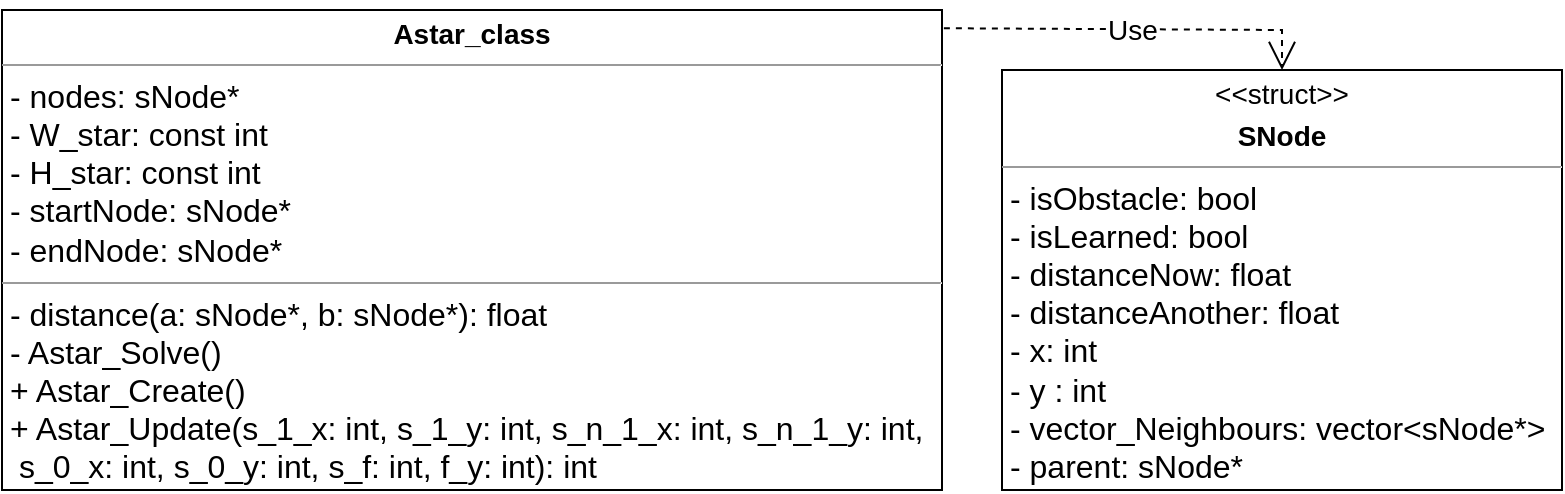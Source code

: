 <mxfile version="20.3.0" type="device" pages="4"><diagram id="C5RBs43oDa-KdzZeNtuy" name="Page-1"><mxGraphModel dx="792" dy="865" grid="1" gridSize="10" guides="1" tooltips="1" connect="1" arrows="1" fold="1" page="1" pageScale="1" pageWidth="827" pageHeight="1169" math="0" shadow="0"><root><mxCell id="WIyWlLk6GJQsqaUBKTNV-0"/><mxCell id="WIyWlLk6GJQsqaUBKTNV-1" parent="WIyWlLk6GJQsqaUBKTNV-0"/><mxCell id="Q3gWIPMdXGpjqRcFxoIJ-8" value="&lt;p style=&quot;margin:0px;margin-top:4px;text-align:center;&quot;&gt;&lt;span style=&quot;font-size: 14px;&quot;&gt;&lt;b&gt;Astar_class&lt;/b&gt;&lt;/span&gt;&lt;/p&gt;&lt;hr size=&quot;1&quot;&gt;&lt;p style=&quot;margin: 0px 0px 0px 4px;&quot;&gt;&lt;font size=&quot;3&quot;&gt;- nodes: sNode*&lt;/font&gt;&lt;/p&gt;&lt;p style=&quot;margin: 0px 0px 0px 4px;&quot;&gt;&lt;font size=&quot;3&quot;&gt;- W_star: const int&lt;/font&gt;&lt;/p&gt;&lt;p style=&quot;margin: 0px 0px 0px 4px;&quot;&gt;&lt;font size=&quot;3&quot;&gt;- H_star: const int&lt;/font&gt;&lt;/p&gt;&lt;p style=&quot;margin: 0px 0px 0px 4px;&quot;&gt;&lt;font size=&quot;3&quot;&gt;- startNode: sNode*&lt;/font&gt;&lt;/p&gt;&lt;p style=&quot;margin: 0px 0px 0px 4px;&quot;&gt;&lt;font size=&quot;3&quot;&gt;- endNode: sNode*&lt;/font&gt;&lt;/p&gt;&lt;hr size=&quot;1&quot;&gt;&lt;p style=&quot;margin: 0px 0px 0px 4px;&quot;&gt;&lt;font size=&quot;3&quot;&gt;- distance(a: sNode*, b: sNode*): float&lt;/font&gt;&lt;/p&gt;&lt;p style=&quot;margin: 0px 0px 0px 4px;&quot;&gt;&lt;font size=&quot;3&quot;&gt;- Astar_Solve()&lt;/font&gt;&lt;/p&gt;&lt;p style=&quot;margin: 0px 0px 0px 4px;&quot;&gt;&lt;font size=&quot;3&quot;&gt;+ Astar_Create()&lt;/font&gt;&lt;/p&gt;&lt;p style=&quot;margin: 0px 0px 0px 4px;&quot;&gt;&lt;font size=&quot;3&quot;&gt;+ Astar_Update(s_1_x: int, s_1_y: int, s_n_1_x: int, s_n_1_y: int,&lt;/font&gt;&lt;/p&gt;&lt;p style=&quot;margin: 0px 0px 0px 4px;&quot;&gt;&lt;font size=&quot;3&quot;&gt;&amp;nbsp;s_0_x: int, s_0_y: int, s_f: int, f_y: int): int&lt;/font&gt;&lt;/p&gt;&lt;div&gt;&lt;font size=&quot;3&quot;&gt;&lt;br&gt;&lt;/font&gt;&lt;/div&gt;" style="verticalAlign=top;align=left;overflow=fill;fontSize=12;fontFamily=Helvetica;html=1;" parent="WIyWlLk6GJQsqaUBKTNV-1" vertex="1"><mxGeometry x="140" y="60" width="470" height="240" as="geometry"/></mxCell><mxCell id="Q3gWIPMdXGpjqRcFxoIJ-13" value="&lt;p style=&quot;margin:0px;margin-top:4px;text-align:center;&quot;&gt;&lt;span style=&quot;font-size: 14px;&quot;&gt;&amp;lt;&amp;lt;struct&amp;gt;&amp;gt;&lt;/span&gt;&lt;/p&gt;&lt;p style=&quot;margin:0px;margin-top:4px;text-align:center;&quot;&gt;&lt;span style=&quot;font-size: 14px;&quot;&gt;&lt;b&gt;SNode&lt;/b&gt;&lt;/span&gt;&lt;/p&gt;&lt;hr size=&quot;1&quot;&gt;&lt;p style=&quot;margin: 0px 0px 0px 4px;&quot;&gt;&lt;span style=&quot;font-size: medium; background-color: initial;&quot;&gt;- isObstacle: bool&lt;/span&gt;&lt;br&gt;&lt;/p&gt;&lt;p style=&quot;margin: 0px 0px 0px 4px;&quot;&gt;&lt;font size=&quot;3&quot;&gt;- isLearned: bool&lt;/font&gt;&lt;/p&gt;&lt;p style=&quot;margin: 0px 0px 0px 4px;&quot;&gt;&lt;font size=&quot;3&quot;&gt;- distanceNow: float&lt;/font&gt;&lt;/p&gt;&lt;p style=&quot;margin: 0px 0px 0px 4px;&quot;&gt;&lt;font size=&quot;3&quot;&gt;- distanceAnother: float&lt;/font&gt;&lt;/p&gt;&lt;p style=&quot;margin: 0px 0px 0px 4px;&quot;&gt;&lt;font size=&quot;3&quot;&gt;- x: int&lt;/font&gt;&lt;/p&gt;&lt;p style=&quot;margin: 0px 0px 0px 4px;&quot;&gt;&lt;font size=&quot;3&quot;&gt;- y : int&lt;/font&gt;&lt;/p&gt;&lt;p style=&quot;margin: 0px 0px 0px 4px;&quot;&gt;&lt;font size=&quot;3&quot;&gt;- vector_Neighbours: vector&amp;lt;sNode*&amp;gt;&lt;/font&gt;&lt;/p&gt;&lt;p style=&quot;margin: 0px 0px 0px 4px;&quot;&gt;&lt;font size=&quot;3&quot;&gt;- parent: sNode*&lt;/font&gt;&lt;/p&gt;&lt;div&gt;&lt;font size=&quot;3&quot;&gt;&lt;br&gt;&lt;/font&gt;&lt;/div&gt;" style="verticalAlign=top;align=left;overflow=fill;fontSize=12;fontFamily=Helvetica;html=1;" parent="WIyWlLk6GJQsqaUBKTNV-1" vertex="1"><mxGeometry x="640" y="90" width="280" height="210" as="geometry"/></mxCell><mxCell id="Q3gWIPMdXGpjqRcFxoIJ-14" value="Use" style="endArrow=open;endSize=12;dashed=1;html=1;rounded=0;fontSize=14;exitX=1.002;exitY=0.038;exitDx=0;exitDy=0;entryX=0.5;entryY=0;entryDx=0;entryDy=0;exitPerimeter=0;" parent="WIyWlLk6GJQsqaUBKTNV-1" source="Q3gWIPMdXGpjqRcFxoIJ-8" target="Q3gWIPMdXGpjqRcFxoIJ-13" edge="1"><mxGeometry width="160" relative="1" as="geometry"><mxPoint x="450" y="420" as="sourcePoint"/><mxPoint x="610" y="420" as="targetPoint"/><Array as="points"><mxPoint x="780" y="70"/></Array></mxGeometry></mxCell></root></mxGraphModel></diagram><diagram id="omVKfBZnig3wtUCNrKWB" name="Сторінка-2"><mxGraphModel dx="660" dy="721" grid="1" gridSize="10" guides="1" tooltips="1" connect="1" arrows="1" fold="1" page="1" pageScale="1" pageWidth="827" pageHeight="1169" math="0" shadow="0"><root><mxCell id="0"/><mxCell id="1" parent="0"/><mxCell id="fMkd-DF40qbc5flojuP3-6" style="edgeStyle=orthogonalEdgeStyle;rounded=0;orthogonalLoop=1;jettySize=auto;html=1;exitX=0.5;exitY=1;exitDx=0;exitDy=0;entryX=0.5;entryY=0;entryDx=0;entryDy=0;fontSize=14;" edge="1" parent="1" source="fMkd-DF40qbc5flojuP3-1" target="fMkd-DF40qbc5flojuP3-4"><mxGeometry relative="1" as="geometry"/></mxCell><mxCell id="fMkd-DF40qbc5flojuP3-1" value="" style="ellipse;whiteSpace=wrap;html=1;fontSize=14;" vertex="1" parent="1"><mxGeometry x="160" y="120" width="160" height="40" as="geometry"/></mxCell><mxCell id="fMkd-DF40qbc5flojuP3-9" style="edgeStyle=orthogonalEdgeStyle;rounded=0;orthogonalLoop=1;jettySize=auto;html=1;exitX=0.5;exitY=1;exitDx=0;exitDy=0;entryX=0.5;entryY=0;entryDx=0;entryDy=0;fontSize=14;" edge="1" parent="1" source="fMkd-DF40qbc5flojuP3-4" target="fMkd-DF40qbc5flojuP3-8"><mxGeometry relative="1" as="geometry"/></mxCell><mxCell id="fMkd-DF40qbc5flojuP3-4" value="запускається метод Astar_Create()" style="rounded=0;whiteSpace=wrap;html=1;fontSize=14;" vertex="1" parent="1"><mxGeometry x="160" y="180" width="160" height="60" as="geometry"/></mxCell><mxCell id="fMkd-DF40qbc5flojuP3-60" style="edgeStyle=orthogonalEdgeStyle;rounded=0;orthogonalLoop=1;jettySize=auto;html=1;exitX=0.5;exitY=1;exitDx=0;exitDy=0;entryX=0.5;entryY=0;entryDx=0;entryDy=0;fontSize=14;" edge="1" parent="1" source="fMkd-DF40qbc5flojuP3-8" target="fMkd-DF40qbc5flojuP3-10"><mxGeometry relative="1" as="geometry"/></mxCell><mxCell id="fMkd-DF40qbc5flojuP3-8" value="створюється 2Д масив вузлів - nodes" style="rounded=0;whiteSpace=wrap;html=1;fontSize=14;" vertex="1" parent="1"><mxGeometry x="160" y="260" width="160" height="60" as="geometry"/></mxCell><mxCell id="fMkd-DF40qbc5flojuP3-26" style="edgeStyle=orthogonalEdgeStyle;rounded=0;orthogonalLoop=1;jettySize=auto;html=1;exitX=1;exitY=0.5;exitDx=0;exitDy=0;fontSize=24;entryX=0.5;entryY=0;entryDx=0;entryDy=0;" edge="1" parent="1" source="fMkd-DF40qbc5flojuP3-10" target="fMkd-DF40qbc5flojuP3-27"><mxGeometry relative="1" as="geometry"><mxPoint x="390" y="460" as="targetPoint"/><Array as="points"><mxPoint x="330" y="370"/><mxPoint x="330" y="120"/><mxPoint x="440" y="120"/></Array></mxGeometry></mxCell><mxCell id="fMkd-DF40qbc5flojuP3-61" style="edgeStyle=orthogonalEdgeStyle;rounded=0;orthogonalLoop=1;jettySize=auto;html=1;exitX=0.5;exitY=1;exitDx=0;exitDy=0;entryX=0.5;entryY=0;entryDx=0;entryDy=0;fontSize=14;" edge="1" parent="1" source="fMkd-DF40qbc5flojuP3-10" target="fMkd-DF40qbc5flojuP3-13"><mxGeometry relative="1" as="geometry"/></mxCell><mxCell id="fMkd-DF40qbc5flojuP3-10" value="x = 1, 54" style="shape=hexagon;perimeter=hexagonPerimeter2;whiteSpace=wrap;html=1;fixedSize=1;fontSize=14;" vertex="1" parent="1"><mxGeometry x="160" y="340" width="160" height="60" as="geometry"/></mxCell><mxCell id="fMkd-DF40qbc5flojuP3-24" style="edgeStyle=orthogonalEdgeStyle;rounded=0;orthogonalLoop=1;jettySize=auto;html=1;exitX=0.5;exitY=1;exitDx=0;exitDy=0;entryX=0.5;entryY=0;entryDx=0;entryDy=0;fontSize=24;" edge="1" parent="1" source="fMkd-DF40qbc5flojuP3-13" target="fMkd-DF40qbc5flojuP3-18"><mxGeometry relative="1" as="geometry"/></mxCell><mxCell id="fMkd-DF40qbc5flojuP3-25" style="edgeStyle=orthogonalEdgeStyle;rounded=0;orthogonalLoop=1;jettySize=auto;html=1;exitX=1;exitY=0.5;exitDx=0;exitDy=0;fontSize=24;entryX=0;entryY=0.5;entryDx=0;entryDy=0;" edge="1" parent="1" source="fMkd-DF40qbc5flojuP3-13" target="fMkd-DF40qbc5flojuP3-10"><mxGeometry relative="1" as="geometry"><mxPoint x="130" y="370" as="targetPoint"/><Array as="points"><mxPoint x="330" y="450"/><mxPoint x="330" y="580"/><mxPoint x="130" y="580"/><mxPoint x="130" y="370"/></Array></mxGeometry></mxCell><mxCell id="fMkd-DF40qbc5flojuP3-13" value="y = 3, 30" style="shape=hexagon;perimeter=hexagonPerimeter2;whiteSpace=wrap;html=1;fixedSize=1;fontSize=14;" vertex="1" parent="1"><mxGeometry x="160" y="420" width="160" height="60" as="geometry"/></mxCell><mxCell id="fMkd-DF40qbc5flojuP3-14" value="_____" style="text;html=1;align=center;verticalAlign=middle;resizable=0;points=[];autosize=1;strokeColor=none;fillColor=none;fontSize=14;" vertex="1" parent="1"><mxGeometry x="220" y="420" width="60" height="30" as="geometry"/></mxCell><mxCell id="fMkd-DF40qbc5flojuP3-15" value="_____" style="text;html=1;align=center;verticalAlign=middle;resizable=0;points=[];autosize=1;strokeColor=none;fillColor=none;fontSize=14;" vertex="1" parent="1"><mxGeometry x="220" y="340" width="60" height="30" as="geometry"/></mxCell><mxCell id="fMkd-DF40qbc5flojuP3-23" style="edgeStyle=orthogonalEdgeStyle;rounded=0;orthogonalLoop=1;jettySize=auto;html=1;exitX=0;exitY=0.5;exitDx=0;exitDy=0;entryX=0;entryY=0.5;entryDx=0;entryDy=0;fontSize=24;" edge="1" parent="1" source="fMkd-DF40qbc5flojuP3-18" target="fMkd-DF40qbc5flojuP3-13"><mxGeometry relative="1" as="geometry"><Array as="points"><mxPoint x="140" y="530"/><mxPoint x="140" y="450"/></Array></mxGeometry></mxCell><mxCell id="fMkd-DF40qbc5flojuP3-18" value="встановлюються координати для&lt;br&gt;&amp;nbsp;кожного вузла&amp;nbsp;" style="rounded=0;whiteSpace=wrap;html=1;fontSize=14;" vertex="1" parent="1"><mxGeometry x="160" y="500" width="160" height="60" as="geometry"/></mxCell><mxCell id="fMkd-DF40qbc5flojuP3-19" value="&lt;font style=&quot;font-size: 24px;&quot;&gt;+&lt;/font&gt;" style="text;html=1;align=center;verticalAlign=middle;resizable=0;points=[];autosize=1;strokeColor=none;fillColor=none;fontSize=14;" vertex="1" parent="1"><mxGeometry x="240" y="390" width="40" height="40" as="geometry"/></mxCell><mxCell id="fMkd-DF40qbc5flojuP3-20" value="&lt;font style=&quot;font-size: 24px;&quot;&gt;+&lt;/font&gt;" style="text;html=1;align=center;verticalAlign=middle;resizable=0;points=[];autosize=1;strokeColor=none;fillColor=none;fontSize=14;" vertex="1" parent="1"><mxGeometry x="240" y="470" width="40" height="40" as="geometry"/></mxCell><mxCell id="fMkd-DF40qbc5flojuP3-21" value="&lt;font style=&quot;font-size: 24px;&quot;&gt;-&lt;/font&gt;" style="text;html=1;align=center;verticalAlign=middle;resizable=0;points=[];autosize=1;strokeColor=none;fillColor=none;fontSize=14;" vertex="1" parent="1"><mxGeometry x="310" y="420" width="30" height="40" as="geometry"/></mxCell><mxCell id="fMkd-DF40qbc5flojuP3-22" value="&lt;font style=&quot;font-size: 24px;&quot;&gt;-&lt;/font&gt;" style="text;html=1;align=center;verticalAlign=middle;resizable=0;points=[];autosize=1;strokeColor=none;fillColor=none;fontSize=14;" vertex="1" parent="1"><mxGeometry x="310" y="340" width="30" height="40" as="geometry"/></mxCell><mxCell id="fMkd-DF40qbc5flojuP3-57" style="edgeStyle=orthogonalEdgeStyle;rounded=0;orthogonalLoop=1;jettySize=auto;html=1;exitX=0.5;exitY=1;exitDx=0;exitDy=0;entryX=0.347;entryY=-0.033;entryDx=0;entryDy=0;fontSize=14;entryPerimeter=0;" edge="1" parent="1" source="fMkd-DF40qbc5flojuP3-27" target="fMkd-DF40qbc5flojuP3-31"><mxGeometry relative="1" as="geometry"><mxPoint x="460" y="210.0" as="targetPoint"/></mxGeometry></mxCell><mxCell id="fMkd-DF40qbc5flojuP3-62" style="edgeStyle=orthogonalEdgeStyle;rounded=0;orthogonalLoop=1;jettySize=auto;html=1;exitX=1;exitY=0.5;exitDx=0;exitDy=0;fontSize=14;" edge="1" parent="1" source="fMkd-DF40qbc5flojuP3-27" target="fMkd-DF40qbc5flojuP3-58"><mxGeometry relative="1" as="geometry"/></mxCell><mxCell id="fMkd-DF40qbc5flojuP3-27" value="x = 1, 54" style="shape=hexagon;perimeter=hexagonPerimeter2;whiteSpace=wrap;html=1;fixedSize=1;fontSize=14;" vertex="1" parent="1"><mxGeometry x="360" y="135" width="160" height="60" as="geometry"/></mxCell><mxCell id="fMkd-DF40qbc5flojuP3-29" style="edgeStyle=orthogonalEdgeStyle;rounded=0;orthogonalLoop=1;jettySize=auto;html=1;exitX=1;exitY=0.5;exitDx=0;exitDy=0;fontSize=24;entryX=0;entryY=0.5;entryDx=0;entryDy=0;" edge="1" parent="1" source="fMkd-DF40qbc5flojuP3-30" target="fMkd-DF40qbc5flojuP3-27"><mxGeometry relative="1" as="geometry"><mxPoint x="350" y="180" as="targetPoint"/><Array as="points"><mxPoint x="740" y="255"/><mxPoint x="740" y="585"/><mxPoint x="340" y="585"/><mxPoint x="340" y="165"/></Array></mxGeometry></mxCell><mxCell id="fMkd-DF40qbc5flojuP3-55" style="edgeStyle=orthogonalEdgeStyle;rounded=0;orthogonalLoop=1;jettySize=auto;html=1;exitX=0.5;exitY=1;exitDx=0;exitDy=0;entryX=0.5;entryY=0;entryDx=0;entryDy=0;fontSize=14;" edge="1" parent="1" source="fMkd-DF40qbc5flojuP3-30" target="fMkd-DF40qbc5flojuP3-39"><mxGeometry relative="1" as="geometry"/></mxCell><mxCell id="fMkd-DF40qbc5flojuP3-30" value="y = 3, 30" style="shape=hexagon;perimeter=hexagonPerimeter2;whiteSpace=wrap;html=1;fixedSize=1;fontSize=14;" vertex="1" parent="1"><mxGeometry x="380" y="225" width="160" height="60" as="geometry"/></mxCell><mxCell id="fMkd-DF40qbc5flojuP3-31" value="_____" style="text;html=1;align=center;verticalAlign=middle;resizable=0;points=[];autosize=1;strokeColor=none;fillColor=none;fontSize=14;" vertex="1" parent="1"><mxGeometry x="440" y="225" width="60" height="30" as="geometry"/></mxCell><mxCell id="fMkd-DF40qbc5flojuP3-32" value="_____" style="text;html=1;align=center;verticalAlign=middle;resizable=0;points=[];autosize=1;strokeColor=none;fillColor=none;fontSize=14;" vertex="1" parent="1"><mxGeometry x="440" y="135" width="60" height="30" as="geometry"/></mxCell><mxCell id="fMkd-DF40qbc5flojuP3-35" value="&lt;font style=&quot;font-size: 24px;&quot;&gt;+&lt;/font&gt;" style="text;html=1;align=center;verticalAlign=middle;resizable=0;points=[];autosize=1;strokeColor=none;fillColor=none;fontSize=14;" vertex="1" parent="1"><mxGeometry x="460" y="275" width="40" height="40" as="geometry"/></mxCell><mxCell id="fMkd-DF40qbc5flojuP3-36" value="&lt;font style=&quot;font-size: 24px;&quot;&gt;+&lt;/font&gt;" style="text;html=1;align=center;verticalAlign=middle;resizable=0;points=[];autosize=1;strokeColor=none;fillColor=none;fontSize=14;" vertex="1" parent="1"><mxGeometry x="460" y="190" width="40" height="40" as="geometry"/></mxCell><mxCell id="fMkd-DF40qbc5flojuP3-37" value="&lt;font style=&quot;font-size: 24px;&quot;&gt;-&lt;/font&gt;" style="text;html=1;align=center;verticalAlign=middle;resizable=0;points=[];autosize=1;strokeColor=none;fillColor=none;fontSize=14;" vertex="1" parent="1"><mxGeometry x="530" y="225" width="30" height="40" as="geometry"/></mxCell><mxCell id="fMkd-DF40qbc5flojuP3-38" value="&lt;font style=&quot;font-size: 24px;&quot;&gt;-&lt;/font&gt;" style="text;html=1;align=center;verticalAlign=middle;resizable=0;points=[];autosize=1;strokeColor=none;fillColor=none;fontSize=14;" vertex="1" parent="1"><mxGeometry x="510" y="130" width="30" height="40" as="geometry"/></mxCell><mxCell id="fMkd-DF40qbc5flojuP3-47" style="edgeStyle=orthogonalEdgeStyle;rounded=0;orthogonalLoop=1;jettySize=auto;html=1;exitX=1;exitY=0.5;exitDx=0;exitDy=0;entryX=0;entryY=0.5;entryDx=0;entryDy=0;fontSize=14;" edge="1" parent="1" source="fMkd-DF40qbc5flojuP3-39" target="fMkd-DF40qbc5flojuP3-43"><mxGeometry relative="1" as="geometry"/></mxCell><mxCell id="fMkd-DF40qbc5flojuP3-39" value="&lt;font style=&quot;font-size: 14px;&quot;&gt;y &amp;gt; 3&lt;/font&gt;" style="rhombus;whiteSpace=wrap;html=1;fontSize=24;" vertex="1" parent="1"><mxGeometry x="380" y="300" width="160" height="60" as="geometry"/></mxCell><mxCell id="fMkd-DF40qbc5flojuP3-48" style="edgeStyle=orthogonalEdgeStyle;rounded=0;orthogonalLoop=1;jettySize=auto;html=1;exitX=1;exitY=0.5;exitDx=0;exitDy=0;entryX=0;entryY=0.5;entryDx=0;entryDy=0;fontSize=14;" edge="1" parent="1" source="fMkd-DF40qbc5flojuP3-40" target="fMkd-DF40qbc5flojuP3-44"><mxGeometry relative="1" as="geometry"/></mxCell><mxCell id="fMkd-DF40qbc5flojuP3-40" value="&lt;font style=&quot;font-size: 14px;&quot;&gt;y &amp;lt; 29&lt;/font&gt;" style="rhombus;whiteSpace=wrap;html=1;fontSize=24;" vertex="1" parent="1"><mxGeometry x="380" y="370" width="160" height="60" as="geometry"/></mxCell><mxCell id="fMkd-DF40qbc5flojuP3-49" style="edgeStyle=orthogonalEdgeStyle;rounded=0;orthogonalLoop=1;jettySize=auto;html=1;exitX=1;exitY=0.5;exitDx=0;exitDy=0;entryX=0;entryY=0.5;entryDx=0;entryDy=0;fontSize=14;" edge="1" parent="1" source="fMkd-DF40qbc5flojuP3-41" target="fMkd-DF40qbc5flojuP3-45"><mxGeometry relative="1" as="geometry"/></mxCell><mxCell id="fMkd-DF40qbc5flojuP3-41" value="&lt;font style=&quot;font-size: 14px;&quot;&gt;x &amp;gt; 1&lt;/font&gt;" style="rhombus;whiteSpace=wrap;html=1;fontSize=24;" vertex="1" parent="1"><mxGeometry x="380" y="440" width="160" height="60" as="geometry"/></mxCell><mxCell id="fMkd-DF40qbc5flojuP3-50" style="edgeStyle=orthogonalEdgeStyle;rounded=0;orthogonalLoop=1;jettySize=auto;html=1;exitX=1;exitY=0.5;exitDx=0;exitDy=0;entryX=0;entryY=0.5;entryDx=0;entryDy=0;fontSize=14;" edge="1" parent="1" source="fMkd-DF40qbc5flojuP3-42" target="fMkd-DF40qbc5flojuP3-46"><mxGeometry relative="1" as="geometry"/></mxCell><mxCell id="fMkd-DF40qbc5flojuP3-42" value="&lt;font style=&quot;font-size: 14px;&quot;&gt;x &amp;lt; 53&lt;/font&gt;" style="rhombus;whiteSpace=wrap;html=1;fontSize=24;" vertex="1" parent="1"><mxGeometry x="380" y="510" width="160" height="60" as="geometry"/></mxCell><mxCell id="fMkd-DF40qbc5flojuP3-54" style="edgeStyle=orthogonalEdgeStyle;rounded=0;orthogonalLoop=1;jettySize=auto;html=1;exitX=0;exitY=0.75;exitDx=0;exitDy=0;entryX=1;entryY=0;entryDx=0;entryDy=0;fontSize=14;" edge="1" parent="1" source="fMkd-DF40qbc5flojuP3-43" target="fMkd-DF40qbc5flojuP3-40"><mxGeometry relative="1" as="geometry"><Array as="points"><mxPoint x="540" y="345"/><mxPoint x="540" y="385"/></Array></mxGeometry></mxCell><mxCell id="fMkd-DF40qbc5flojuP3-43" value="в вектор з сусідніми вузлами додається вузол з певними координатами" style="rounded=0;whiteSpace=wrap;html=1;fontSize=14;" vertex="1" parent="1"><mxGeometry x="560" y="300" width="160" height="60" as="geometry"/></mxCell><mxCell id="fMkd-DF40qbc5flojuP3-53" style="edgeStyle=orthogonalEdgeStyle;rounded=0;orthogonalLoop=1;jettySize=auto;html=1;exitX=0;exitY=0.75;exitDx=0;exitDy=0;entryX=1;entryY=0;entryDx=0;entryDy=0;fontSize=14;" edge="1" parent="1" source="fMkd-DF40qbc5flojuP3-44" target="fMkd-DF40qbc5flojuP3-41"><mxGeometry relative="1" as="geometry"><Array as="points"><mxPoint x="540" y="415"/><mxPoint x="540" y="455"/></Array></mxGeometry></mxCell><mxCell id="fMkd-DF40qbc5flojuP3-44" value="в вектор з сусідніми вузлами додається вузол з певними координатами" style="rounded=0;whiteSpace=wrap;html=1;fontSize=14;" vertex="1" parent="1"><mxGeometry x="560" y="370" width="160" height="60" as="geometry"/></mxCell><mxCell id="fMkd-DF40qbc5flojuP3-52" style="edgeStyle=orthogonalEdgeStyle;rounded=0;orthogonalLoop=1;jettySize=auto;html=1;exitX=0;exitY=0.75;exitDx=0;exitDy=0;entryX=1;entryY=0;entryDx=0;entryDy=0;fontSize=14;" edge="1" parent="1" source="fMkd-DF40qbc5flojuP3-45" target="fMkd-DF40qbc5flojuP3-42"><mxGeometry relative="1" as="geometry"><Array as="points"><mxPoint x="540" y="485"/><mxPoint x="540" y="525"/></Array></mxGeometry></mxCell><mxCell id="fMkd-DF40qbc5flojuP3-45" value="в вектор з сусідніми вузлами додається вузол з певними координатами" style="rounded=0;whiteSpace=wrap;html=1;fontSize=14;" vertex="1" parent="1"><mxGeometry x="560" y="440" width="160" height="60" as="geometry"/></mxCell><mxCell id="fMkd-DF40qbc5flojuP3-51" style="edgeStyle=orthogonalEdgeStyle;rounded=0;orthogonalLoop=1;jettySize=auto;html=1;exitX=0.5;exitY=1;exitDx=0;exitDy=0;entryX=0;entryY=0.5;entryDx=0;entryDy=0;fontSize=14;" edge="1" parent="1" source="fMkd-DF40qbc5flojuP3-46" target="fMkd-DF40qbc5flojuP3-30"><mxGeometry relative="1" as="geometry"><Array as="points"><mxPoint x="640" y="575"/><mxPoint x="360" y="575"/><mxPoint x="360" y="255"/></Array></mxGeometry></mxCell><mxCell id="fMkd-DF40qbc5flojuP3-46" value="в вектор з сусідніми вузлами додається вузол з певними координатами" style="rounded=0;whiteSpace=wrap;html=1;fontSize=14;" vertex="1" parent="1"><mxGeometry x="560" y="510" width="160" height="60" as="geometry"/></mxCell><mxCell id="fMkd-DF40qbc5flojuP3-64" style="edgeStyle=orthogonalEdgeStyle;rounded=0;orthogonalLoop=1;jettySize=auto;html=1;exitX=1;exitY=0.5;exitDx=0;exitDy=0;entryX=1;entryY=0.5;entryDx=0;entryDy=0;fontSize=14;" edge="1" parent="1" source="fMkd-DF40qbc5flojuP3-58" target="fMkd-DF40qbc5flojuP3-63"><mxGeometry relative="1" as="geometry"/></mxCell><mxCell id="fMkd-DF40qbc5flojuP3-58" value="початковому та кінцевому вузлам задаються певні значення" style="rounded=0;whiteSpace=wrap;html=1;fontSize=14;" vertex="1" parent="1"><mxGeometry x="560" y="135" width="160" height="60" as="geometry"/></mxCell><mxCell id="fMkd-DF40qbc5flojuP3-63" value="" style="ellipse;whiteSpace=wrap;html=1;fontSize=14;" vertex="1" parent="1"><mxGeometry x="560" y="200" width="160" height="40" as="geometry"/></mxCell></root></mxGraphModel></diagram><diagram id="bctUOucTgIPqCXETnpkw" name="Сторінка-3"><mxGraphModel dx="792" dy="865" grid="1" gridSize="10" guides="1" tooltips="1" connect="1" arrows="1" fold="1" page="1" pageScale="1" pageWidth="827" pageHeight="1169" math="0" shadow="0"><root><mxCell id="0"/><mxCell id="1" parent="0"/><mxCell id="nsWwIdb57GjJe9iLiptN-1" style="edgeStyle=orthogonalEdgeStyle;rounded=0;orthogonalLoop=1;jettySize=auto;html=1;exitX=0.5;exitY=1;exitDx=0;exitDy=0;entryX=0.5;entryY=0;entryDx=0;entryDy=0;fontSize=14;" edge="1" parent="1" source="nsWwIdb57GjJe9iLiptN-2" target="nsWwIdb57GjJe9iLiptN-4"><mxGeometry relative="1" as="geometry"/></mxCell><mxCell id="nsWwIdb57GjJe9iLiptN-2" value="" style="ellipse;whiteSpace=wrap;html=1;fontSize=14;" vertex="1" parent="1"><mxGeometry x="70" y="130" width="160" height="40" as="geometry"/></mxCell><mxCell id="nsWwIdb57GjJe9iLiptN-52" style="edgeStyle=orthogonalEdgeStyle;rounded=0;orthogonalLoop=1;jettySize=auto;html=1;exitX=0.5;exitY=1;exitDx=0;exitDy=0;entryX=0.35;entryY=0.033;entryDx=0;entryDy=0;entryPerimeter=0;fontSize=14;" edge="1" parent="1" source="nsWwIdb57GjJe9iLiptN-4" target="nsWwIdb57GjJe9iLiptN-14"><mxGeometry relative="1" as="geometry"/></mxCell><mxCell id="nsWwIdb57GjJe9iLiptN-4" value="запускається метод Astar_Solve()" style="rounded=0;whiteSpace=wrap;html=1;fontSize=14;" vertex="1" parent="1"><mxGeometry x="70" y="190" width="160" height="60" as="geometry"/></mxCell><mxCell id="nsWwIdb57GjJe9iLiptN-8" style="edgeStyle=orthogonalEdgeStyle;rounded=0;orthogonalLoop=1;jettySize=auto;html=1;exitX=0.5;exitY=1;exitDx=0;exitDy=0;entryX=0.5;entryY=0;entryDx=0;entryDy=0;fontSize=14;" edge="1" parent="1" source="nsWwIdb57GjJe9iLiptN-9" target="nsWwIdb57GjJe9iLiptN-12"><mxGeometry relative="1" as="geometry"/></mxCell><mxCell id="nsWwIdb57GjJe9iLiptN-54" style="edgeStyle=orthogonalEdgeStyle;rounded=0;orthogonalLoop=1;jettySize=auto;html=1;exitX=1;exitY=0.5;exitDx=0;exitDy=0;entryX=0;entryY=0.5;entryDx=0;entryDy=0;fontSize=14;" edge="1" parent="1" source="nsWwIdb57GjJe9iLiptN-9" target="nsWwIdb57GjJe9iLiptN-53"><mxGeometry relative="1" as="geometry"/></mxCell><mxCell id="nsWwIdb57GjJe9iLiptN-9" value="x = 1, 54" style="shape=hexagon;perimeter=hexagonPerimeter2;whiteSpace=wrap;html=1;fixedSize=1;fontSize=14;" vertex="1" parent="1"><mxGeometry x="70" y="270" width="160" height="60" as="geometry"/></mxCell><mxCell id="nsWwIdb57GjJe9iLiptN-10" style="edgeStyle=orthogonalEdgeStyle;rounded=0;orthogonalLoop=1;jettySize=auto;html=1;exitX=0.5;exitY=1;exitDx=0;exitDy=0;entryX=0.5;entryY=0;entryDx=0;entryDy=0;fontSize=24;" edge="1" parent="1" source="nsWwIdb57GjJe9iLiptN-12" target="nsWwIdb57GjJe9iLiptN-16"><mxGeometry relative="1" as="geometry"/></mxCell><mxCell id="nsWwIdb57GjJe9iLiptN-11" style="edgeStyle=orthogonalEdgeStyle;rounded=0;orthogonalLoop=1;jettySize=auto;html=1;exitX=1;exitY=0.5;exitDx=0;exitDy=0;fontSize=24;entryX=0;entryY=0.5;entryDx=0;entryDy=0;" edge="1" parent="1" source="nsWwIdb57GjJe9iLiptN-12" target="nsWwIdb57GjJe9iLiptN-9"><mxGeometry relative="1" as="geometry"><mxPoint x="40" y="300" as="targetPoint"/><Array as="points"><mxPoint x="240" y="380"/><mxPoint x="240" y="500"/><mxPoint x="40" y="500"/><mxPoint x="40" y="300"/></Array></mxGeometry></mxCell><mxCell id="nsWwIdb57GjJe9iLiptN-12" value="y = 3, 30" style="shape=hexagon;perimeter=hexagonPerimeter2;whiteSpace=wrap;html=1;fixedSize=1;fontSize=14;" vertex="1" parent="1"><mxGeometry x="70" y="350" width="160" height="60" as="geometry"/></mxCell><mxCell id="nsWwIdb57GjJe9iLiptN-13" value="_____" style="text;html=1;align=center;verticalAlign=middle;resizable=0;points=[];autosize=1;strokeColor=none;fillColor=none;fontSize=14;" vertex="1" parent="1"><mxGeometry x="130" y="350" width="60" height="30" as="geometry"/></mxCell><mxCell id="nsWwIdb57GjJe9iLiptN-14" value="_____" style="text;html=1;align=center;verticalAlign=middle;resizable=0;points=[];autosize=1;strokeColor=none;fillColor=none;fontSize=14;" vertex="1" parent="1"><mxGeometry x="130" y="270" width="60" height="30" as="geometry"/></mxCell><mxCell id="nsWwIdb57GjJe9iLiptN-15" style="edgeStyle=orthogonalEdgeStyle;rounded=0;orthogonalLoop=1;jettySize=auto;html=1;exitX=0;exitY=0.5;exitDx=0;exitDy=0;entryX=0;entryY=0.5;entryDx=0;entryDy=0;fontSize=24;" edge="1" parent="1" source="nsWwIdb57GjJe9iLiptN-16" target="nsWwIdb57GjJe9iLiptN-12"><mxGeometry relative="1" as="geometry"><Array as="points"><mxPoint x="50" y="460"/><mxPoint x="50" y="380"/></Array></mxGeometry></mxCell><mxCell id="nsWwIdb57GjJe9iLiptN-16" value="онуляються деякі змінні для подальшої повторної ініціалізації" style="rounded=0;whiteSpace=wrap;html=1;fontSize=14;" vertex="1" parent="1"><mxGeometry x="70" y="430" width="160" height="60" as="geometry"/></mxCell><mxCell id="nsWwIdb57GjJe9iLiptN-17" value="&lt;font style=&quot;font-size: 24px;&quot;&gt;+&lt;/font&gt;" style="text;html=1;align=center;verticalAlign=middle;resizable=0;points=[];autosize=1;strokeColor=none;fillColor=none;fontSize=14;" vertex="1" parent="1"><mxGeometry x="150" y="320" width="40" height="40" as="geometry"/></mxCell><mxCell id="nsWwIdb57GjJe9iLiptN-18" value="&lt;font style=&quot;font-size: 24px;&quot;&gt;+&lt;/font&gt;" style="text;html=1;align=center;verticalAlign=middle;resizable=0;points=[];autosize=1;strokeColor=none;fillColor=none;fontSize=14;" vertex="1" parent="1"><mxGeometry x="150" y="400" width="40" height="40" as="geometry"/></mxCell><mxCell id="nsWwIdb57GjJe9iLiptN-19" value="&lt;font style=&quot;font-size: 24px;&quot;&gt;-&lt;/font&gt;" style="text;html=1;align=center;verticalAlign=middle;resizable=0;points=[];autosize=1;strokeColor=none;fillColor=none;fontSize=14;" vertex="1" parent="1"><mxGeometry x="220" y="350" width="30" height="40" as="geometry"/></mxCell><mxCell id="nsWwIdb57GjJe9iLiptN-20" value="&lt;font style=&quot;font-size: 24px;&quot;&gt;-&lt;/font&gt;" style="text;html=1;align=center;verticalAlign=middle;resizable=0;points=[];autosize=1;strokeColor=none;fillColor=none;fontSize=14;" vertex="1" parent="1"><mxGeometry x="220" y="270" width="30" height="40" as="geometry"/></mxCell><mxCell id="nsWwIdb57GjJe9iLiptN-58" style="edgeStyle=orthogonalEdgeStyle;rounded=0;orthogonalLoop=1;jettySize=auto;html=1;exitX=0.5;exitY=1;exitDx=0;exitDy=0;entryX=0.5;entryY=0;entryDx=0;entryDy=0;fontSize=14;" edge="1" parent="1" source="nsWwIdb57GjJe9iLiptN-53" target="nsWwIdb57GjJe9iLiptN-55"><mxGeometry relative="1" as="geometry"/></mxCell><mxCell id="nsWwIdb57GjJe9iLiptN-53" value="створюється новий вузол currentNode, що дорівнює початковому&amp;nbsp;" style="rounded=0;whiteSpace=wrap;html=1;fontSize=14;" vertex="1" parent="1"><mxGeometry x="270" y="140" width="160" height="60" as="geometry"/></mxCell><mxCell id="nsWwIdb57GjJe9iLiptN-59" style="edgeStyle=orthogonalEdgeStyle;rounded=0;orthogonalLoop=1;jettySize=auto;html=1;exitX=0.5;exitY=1;exitDx=0;exitDy=0;entryX=0.5;entryY=0;entryDx=0;entryDy=0;fontSize=14;" edge="1" parent="1" source="nsWwIdb57GjJe9iLiptN-55" target="nsWwIdb57GjJe9iLiptN-56"><mxGeometry relative="1" as="geometry"/></mxCell><mxCell id="nsWwIdb57GjJe9iLiptN-55" value="розраховуються та задаються деякі значення для початкового вузла" style="rounded=0;whiteSpace=wrap;html=1;fontSize=14;" vertex="1" parent="1"><mxGeometry x="270" y="220" width="160" height="60" as="geometry"/></mxCell><mxCell id="nsWwIdb57GjJe9iLiptN-60" style="edgeStyle=orthogonalEdgeStyle;rounded=0;orthogonalLoop=1;jettySize=auto;html=1;exitX=0.5;exitY=1;exitDx=0;exitDy=0;entryX=0.5;entryY=0;entryDx=0;entryDy=0;fontSize=14;" edge="1" parent="1" source="nsWwIdb57GjJe9iLiptN-56" target="nsWwIdb57GjJe9iLiptN-57"><mxGeometry relative="1" as="geometry"/></mxCell><mxCell id="nsWwIdb57GjJe9iLiptN-56" value="створюється список з не перевіреними вузлами" style="rounded=0;whiteSpace=wrap;html=1;fontSize=14;" vertex="1" parent="1"><mxGeometry x="270" y="300" width="160" height="60" as="geometry"/></mxCell><mxCell id="nsWwIdb57GjJe9iLiptN-63" style="edgeStyle=orthogonalEdgeStyle;rounded=0;orthogonalLoop=1;jettySize=auto;html=1;exitX=1;exitY=0.5;exitDx=0;exitDy=0;entryX=0.5;entryY=0;entryDx=0;entryDy=0;fontSize=14;" edge="1" parent="1" source="nsWwIdb57GjJe9iLiptN-57" target="nsWwIdb57GjJe9iLiptN-73"><mxGeometry relative="1" as="geometry"><mxPoint x="455" y="180" as="targetPoint"/><Array as="points"><mxPoint x="440" y="410"/><mxPoint x="440" y="130"/><mxPoint x="555" y="130"/></Array></mxGeometry></mxCell><mxCell id="nsWwIdb57GjJe9iLiptN-57" value="в список додається початковий вузол" style="rounded=0;whiteSpace=wrap;html=1;fontSize=14;" vertex="1" parent="1"><mxGeometry x="270" y="380" width="160" height="60" as="geometry"/></mxCell><mxCell id="nsWwIdb57GjJe9iLiptN-61" value="" style="ellipse;whiteSpace=wrap;html=1;fontSize=14;" vertex="1" parent="1"><mxGeometry x="270" y="460" width="160" height="40" as="geometry"/></mxCell><mxCell id="nsWwIdb57GjJe9iLiptN-68" style="edgeStyle=orthogonalEdgeStyle;rounded=0;orthogonalLoop=1;jettySize=auto;html=1;exitX=1;exitY=0.5;exitDx=0;exitDy=0;entryX=0;entryY=0.5;entryDx=0;entryDy=0;fontSize=14;" edge="1" parent="1" source="nsWwIdb57GjJe9iLiptN-65" target="nsWwIdb57GjJe9iLiptN-66"><mxGeometry relative="1" as="geometry"/></mxCell><mxCell id="nsWwIdb57GjJe9iLiptN-65" value="поточний вузол = перший вузол в списку" style="rounded=0;whiteSpace=wrap;html=1;fontSize=14;" vertex="1" parent="1"><mxGeometry x="670" y="120" width="160" height="60" as="geometry"/></mxCell><mxCell id="nsWwIdb57GjJe9iLiptN-70" style="edgeStyle=orthogonalEdgeStyle;rounded=0;orthogonalLoop=1;jettySize=auto;html=1;exitX=0.5;exitY=1;exitDx=0;exitDy=0;entryX=0.5;entryY=0;entryDx=0;entryDy=0;fontSize=14;" edge="1" parent="1" source="nsWwIdb57GjJe9iLiptN-66" target="nsWwIdb57GjJe9iLiptN-69"><mxGeometry relative="1" as="geometry"><Array as="points"><mxPoint x="930" y="190"/><mxPoint x="780" y="190"/></Array></mxGeometry></mxCell><mxCell id="nsWwIdb57GjJe9iLiptN-66" value="вузол є дослідженим" style="rounded=0;whiteSpace=wrap;html=1;fontSize=14;" vertex="1" parent="1"><mxGeometry x="850" y="120" width="160" height="60" as="geometry"/></mxCell><mxCell id="nsWwIdb57GjJe9iLiptN-110" style="edgeStyle=orthogonalEdgeStyle;rounded=0;orthogonalLoop=1;jettySize=auto;html=1;exitX=1;exitY=0.5;exitDx=0;exitDy=0;entryX=0.5;entryY=0;entryDx=0;entryDy=0;fontSize=14;" edge="1" parent="1" source="nsWwIdb57GjJe9iLiptN-69" target="nsWwIdb57GjJe9iLiptN-74"><mxGeometry relative="1" as="geometry"><Array as="points"><mxPoint x="880" y="290"/><mxPoint x="795" y="290"/></Array></mxGeometry></mxCell><mxCell id="nsWwIdb57GjJe9iLiptN-115" style="edgeStyle=orthogonalEdgeStyle;rounded=0;orthogonalLoop=1;jettySize=auto;html=1;exitX=0;exitY=0.5;exitDx=0;exitDy=0;fontSize=14;entryX=0.75;entryY=0;entryDx=0;entryDy=0;" edge="1" parent="1" source="nsWwIdb57GjJe9iLiptN-69" target="nsWwIdb57GjJe9iLiptN-85"><mxGeometry relative="1" as="geometry"><mxPoint x="670" y="380" as="targetPoint"/><mxPoint x="680" y="280" as="sourcePoint"/><Array as="points"><mxPoint x="615" y="240"/></Array></mxGeometry></mxCell><mxCell id="nsWwIdb57GjJe9iLiptN-69" value="для кожного сусіднього &lt;br&gt;вузла в векторі з вузлами сусідами поточного вузла&amp;nbsp;" style="shape=hexagon;perimeter=hexagonPerimeter2;whiteSpace=wrap;html=1;fixedSize=1;fontSize=14;" vertex="1" parent="1"><mxGeometry x="680" y="210" width="200" height="60" as="geometry"/></mxCell><mxCell id="nsWwIdb57GjJe9iLiptN-78" style="edgeStyle=orthogonalEdgeStyle;rounded=0;orthogonalLoop=1;jettySize=auto;html=1;exitX=1;exitY=0.5;exitDx=0;exitDy=0;fontSize=14;entryX=0;entryY=0.5;entryDx=0;entryDy=0;" edge="1" parent="1" source="nsWwIdb57GjJe9iLiptN-73" target="nsWwIdb57GjJe9iLiptN-65"><mxGeometry relative="1" as="geometry"><mxPoint x="750" y="160" as="sourcePoint"/><mxPoint x="681" y="230" as="targetPoint"/><Array as="points"><mxPoint x="650" y="150"/></Array></mxGeometry></mxCell><mxCell id="nsWwIdb57GjJe9iLiptN-124" style="edgeStyle=orthogonalEdgeStyle;rounded=0;orthogonalLoop=1;jettySize=auto;html=1;exitX=0;exitY=0.5;exitDx=0;exitDy=0;entryX=1;entryY=0.5;entryDx=0;entryDy=0;fontSize=14;" edge="1" parent="1" source="nsWwIdb57GjJe9iLiptN-73" target="nsWwIdb57GjJe9iLiptN-61"><mxGeometry relative="1" as="geometry"><Array as="points"><mxPoint x="450" y="190"/><mxPoint x="450" y="480"/></Array></mxGeometry></mxCell><mxCell id="nsWwIdb57GjJe9iLiptN-73" value="список не пустий&lt;br&gt;&amp;nbsp;і поточний вузол не &lt;br&gt;кінцевий" style="rhombus;whiteSpace=wrap;html=1;fontSize=14;" vertex="1" parent="1"><mxGeometry x="460" y="150" width="190" height="80" as="geometry"/></mxCell><mxCell id="nsWwIdb57GjJe9iLiptN-102" style="edgeStyle=orthogonalEdgeStyle;rounded=0;orthogonalLoop=1;jettySize=auto;html=1;entryX=0.102;entryY=-0.017;entryDx=0;entryDy=0;fontSize=14;exitX=0.5;exitY=1;exitDx=0;exitDy=0;entryPerimeter=0;" edge="1" parent="1" source="nsWwIdb57GjJe9iLiptN-74" target="nsWwIdb57GjJe9iLiptN-101"><mxGeometry relative="1" as="geometry"><mxPoint x="725" y="420" as="sourcePoint"/></mxGeometry></mxCell><mxCell id="nsWwIdb57GjJe9iLiptN-111" style="edgeStyle=orthogonalEdgeStyle;rounded=0;orthogonalLoop=1;jettySize=auto;html=1;exitX=1;exitY=0.5;exitDx=0;exitDy=0;entryX=0.5;entryY=1;entryDx=0;entryDy=0;fontSize=14;" edge="1" parent="1" source="nsWwIdb57GjJe9iLiptN-74" target="nsWwIdb57GjJe9iLiptN-76"><mxGeometry relative="1" as="geometry"/></mxCell><mxCell id="nsWwIdb57GjJe9iLiptN-74" value="сусідній вузол &lt;br&gt;не вивчено і він не &lt;br&gt;перешкода" style="rhombus;whiteSpace=wrap;html=1;fontSize=14;" vertex="1" parent="1"><mxGeometry x="700" y="310" width="190" height="70" as="geometry"/></mxCell><mxCell id="nsWwIdb57GjJe9iLiptN-76" value="сусідній вузол додається в список" style="rounded=0;whiteSpace=wrap;html=1;fontSize=14;" vertex="1" parent="1"><mxGeometry x="890" y="260" width="120" height="60" as="geometry"/></mxCell><mxCell id="nsWwIdb57GjJe9iLiptN-79" value="&lt;font style=&quot;font-size: 24px;&quot;&gt;+&lt;/font&gt;" style="text;html=1;align=center;verticalAlign=middle;resizable=0;points=[];autosize=1;strokeColor=none;fillColor=none;fontSize=14;" vertex="1" parent="1"><mxGeometry x="867.5" y="310" width="40" height="40" as="geometry"/></mxCell><mxCell id="nsWwIdb57GjJe9iLiptN-94" style="edgeStyle=orthogonalEdgeStyle;rounded=0;orthogonalLoop=1;jettySize=auto;html=1;exitX=0.5;exitY=1;exitDx=0;exitDy=0;entryX=0.5;entryY=0;entryDx=0;entryDy=0;fontSize=14;" edge="1" parent="1" source="nsWwIdb57GjJe9iLiptN-85" target="nsWwIdb57GjJe9iLiptN-93"><mxGeometry relative="1" as="geometry"/></mxCell><mxCell id="nsWwIdb57GjJe9iLiptN-85" value="список сортується щоб першими ьули вузли з найменшою відстанню" style="rounded=0;whiteSpace=wrap;html=1;fontSize=14;" vertex="1" parent="1"><mxGeometry x="495" y="280" width="160" height="60" as="geometry"/></mxCell><mxCell id="nsWwIdb57GjJe9iLiptN-89" value="&lt;font style=&quot;font-size: 24px;&quot;&gt;+&lt;/font&gt;" style="text;html=1;align=center;verticalAlign=middle;resizable=0;points=[];autosize=1;strokeColor=none;fillColor=none;fontSize=14;" vertex="1" parent="1"><mxGeometry x="860" y="200" width="40" height="40" as="geometry"/></mxCell><mxCell id="nsWwIdb57GjJe9iLiptN-91" value="зі списка видаляються досліджені вузли" style="rounded=0;whiteSpace=wrap;html=1;fontSize=14;" vertex="1" parent="1"><mxGeometry x="495" y="480" width="160" height="60" as="geometry"/></mxCell><mxCell id="nsWwIdb57GjJe9iLiptN-116" style="edgeStyle=orthogonalEdgeStyle;rounded=0;orthogonalLoop=1;jettySize=auto;html=1;exitX=0.5;exitY=1;exitDx=0;exitDy=0;entryX=0.5;entryY=0;entryDx=0;entryDy=0;fontSize=14;" edge="1" parent="1" source="nsWwIdb57GjJe9iLiptN-93" target="nsWwIdb57GjJe9iLiptN-91"><mxGeometry relative="1" as="geometry"/></mxCell><mxCell id="nsWwIdb57GjJe9iLiptN-117" style="edgeStyle=orthogonalEdgeStyle;rounded=0;orthogonalLoop=1;jettySize=auto;html=1;exitX=1;exitY=0.5;exitDx=0;exitDy=0;entryX=1;entryY=0.5;entryDx=0;entryDy=0;fontSize=14;" edge="1" parent="1" source="nsWwIdb57GjJe9iLiptN-93" target="nsWwIdb57GjJe9iLiptN-98"><mxGeometry relative="1" as="geometry"><Array as="points"><mxPoint x="680" y="410"/><mxPoint x="680" y="585"/></Array></mxGeometry></mxCell><mxCell id="nsWwIdb57GjJe9iLiptN-93" value="перший в списку&lt;br&gt;вузол досліджено і список&lt;br&gt;не порожній" style="rhombus;whiteSpace=wrap;html=1;fontSize=14;" vertex="1" parent="1"><mxGeometry x="480" y="360" width="190" height="100" as="geometry"/></mxCell><mxCell id="nsWwIdb57GjJe9iLiptN-96" value="&lt;font style=&quot;font-size: 24px;&quot;&gt;+&lt;/font&gt;" style="text;html=1;align=center;verticalAlign=middle;resizable=0;points=[];autosize=1;strokeColor=none;fillColor=none;fontSize=14;" vertex="1" parent="1"><mxGeometry x="580" y="440" width="40" height="40" as="geometry"/></mxCell><mxCell id="nsWwIdb57GjJe9iLiptN-97" value="&lt;font style=&quot;font-size: 24px;&quot;&gt;-&lt;/font&gt;" style="text;html=1;align=center;verticalAlign=middle;resizable=0;points=[];autosize=1;strokeColor=none;fillColor=none;fontSize=14;" vertex="1" parent="1"><mxGeometry x="720" y="480" width="30" height="40" as="geometry"/></mxCell><mxCell id="nsWwIdb57GjJe9iLiptN-118" style="edgeStyle=orthogonalEdgeStyle;rounded=0;orthogonalLoop=1;jettySize=auto;html=1;exitX=0.5;exitY=1;exitDx=0;exitDy=0;entryX=0.5;entryY=1;entryDx=0;entryDy=0;fontSize=14;" edge="1" parent="1" source="nsWwIdb57GjJe9iLiptN-98" target="nsWwIdb57GjJe9iLiptN-61"><mxGeometry relative="1" as="geometry"><Array as="points"><mxPoint x="350" y="620"/></Array></mxGeometry></mxCell><mxCell id="nsWwIdb57GjJe9iLiptN-121" style="edgeStyle=orthogonalEdgeStyle;rounded=0;orthogonalLoop=1;jettySize=auto;html=1;exitX=0;exitY=0.5;exitDx=0;exitDy=0;entryX=0.5;entryY=1;entryDx=0;entryDy=0;fontSize=14;" edge="1" parent="1" source="nsWwIdb57GjJe9iLiptN-98" target="nsWwIdb57GjJe9iLiptN-73"><mxGeometry relative="1" as="geometry"><mxPoint x="555" y="270" as="targetPoint"/><Array as="points"><mxPoint x="475" y="270"/><mxPoint x="555" y="270"/></Array></mxGeometry></mxCell><mxCell id="nsWwIdb57GjJe9iLiptN-98" value="список порожній" style="rhombus;whiteSpace=wrap;html=1;fontSize=14;" vertex="1" parent="1"><mxGeometry x="475" y="550" width="190" height="70" as="geometry"/></mxCell><mxCell id="nsWwIdb57GjJe9iLiptN-104" style="edgeStyle=orthogonalEdgeStyle;rounded=0;orthogonalLoop=1;jettySize=auto;html=1;exitX=0.5;exitY=1;exitDx=0;exitDy=0;entryX=0.5;entryY=0;entryDx=0;entryDy=0;fontSize=14;" edge="1" parent="1" source="nsWwIdb57GjJe9iLiptN-101" target="nsWwIdb57GjJe9iLiptN-103"><mxGeometry relative="1" as="geometry"/></mxCell><mxCell id="nsWwIdb57GjJe9iLiptN-101" value="можлива відстань = відстань іншим вузлом поточного вузла + відстань між поточним і сусіднім вузлом" style="rounded=0;whiteSpace=wrap;html=1;fontSize=14;" vertex="1" parent="1"><mxGeometry x="775" y="400" width="235" height="60" as="geometry"/></mxCell><mxCell id="nsWwIdb57GjJe9iLiptN-107" style="edgeStyle=orthogonalEdgeStyle;rounded=0;orthogonalLoop=1;jettySize=auto;html=1;exitX=1;exitY=0.5;exitDx=0;exitDy=0;entryX=0.926;entryY=-0.033;entryDx=0;entryDy=0;fontSize=14;entryPerimeter=0;" edge="1" parent="1" source="nsWwIdb57GjJe9iLiptN-103" target="nsWwIdb57GjJe9iLiptN-106"><mxGeometry relative="1" as="geometry"><Array as="points"><mxPoint x="1008" y="550"/><mxPoint x="987" y="550"/></Array></mxGeometry></mxCell><mxCell id="nsWwIdb57GjJe9iLiptN-113" style="edgeStyle=orthogonalEdgeStyle;rounded=0;orthogonalLoop=1;jettySize=auto;html=1;exitX=0;exitY=0.5;exitDx=0;exitDy=0;entryX=0.5;entryY=1;entryDx=0;entryDy=0;fontSize=14;" edge="1" parent="1" source="nsWwIdb57GjJe9iLiptN-103" target="nsWwIdb57GjJe9iLiptN-69"><mxGeometry relative="1" as="geometry"><Array as="points"><mxPoint x="690" y="515"/><mxPoint x="690" y="300"/><mxPoint x="780" y="300"/></Array></mxGeometry></mxCell><mxCell id="nsWwIdb57GjJe9iLiptN-103" value="можлива &lt;br&gt;відстань до кінцевого &lt;br&gt;вузла &amp;lt; поточної" style="rhombus;whiteSpace=wrap;html=1;fontSize=14;" vertex="1" parent="1"><mxGeometry x="742.5" y="480" width="265" height="70" as="geometry"/></mxCell><mxCell id="nsWwIdb57GjJe9iLiptN-105" value="&lt;font style=&quot;font-size: 24px;&quot;&gt;+&lt;/font&gt;" style="text;html=1;align=center;verticalAlign=middle;resizable=0;points=[];autosize=1;strokeColor=none;fillColor=none;fontSize=14;" vertex="1" parent="1"><mxGeometry x="970" y="470" width="40" height="40" as="geometry"/></mxCell><mxCell id="nsWwIdb57GjJe9iLiptN-106" value="для сусіднього вузла: батько = поточний вузол, поточ.відстань = можлива в. , відстань іншим вузлом = поточна + відстань між вузлом і кінцем" style="rounded=0;whiteSpace=wrap;html=1;fontSize=14;" vertex="1" parent="1"><mxGeometry x="700" y="570" width="310" height="60" as="geometry"/></mxCell><mxCell id="nsWwIdb57GjJe9iLiptN-109" value="&lt;font style=&quot;font-size: 24px;&quot;&gt;-&lt;/font&gt;" style="text;html=1;align=center;verticalAlign=middle;resizable=0;points=[];autosize=1;strokeColor=none;fillColor=none;fontSize=14;" vertex="1" parent="1"><mxGeometry x="800" y="370" width="30" height="40" as="geometry"/></mxCell><mxCell id="nsWwIdb57GjJe9iLiptN-114" value="&lt;font style=&quot;font-size: 24px;&quot;&gt;-&lt;/font&gt;" style="text;html=1;align=center;verticalAlign=middle;resizable=0;points=[];autosize=1;strokeColor=none;fillColor=none;fontSize=14;" vertex="1" parent="1"><mxGeometry x="650" y="200" width="30" height="40" as="geometry"/></mxCell><mxCell id="nsWwIdb57GjJe9iLiptN-119" value="&lt;font style=&quot;font-size: 24px;&quot;&gt;+&lt;/font&gt;" style="text;html=1;align=center;verticalAlign=middle;resizable=0;points=[];autosize=1;strokeColor=none;fillColor=none;fontSize=14;" vertex="1" parent="1"><mxGeometry x="490" y="590" width="40" height="40" as="geometry"/></mxCell><mxCell id="nsWwIdb57GjJe9iLiptN-120" value="&lt;font style=&quot;font-size: 24px;&quot;&gt;-&lt;/font&gt;" style="text;html=1;align=center;verticalAlign=middle;resizable=0;points=[];autosize=1;strokeColor=none;fillColor=none;fontSize=14;" vertex="1" parent="1"><mxGeometry x="475" y="540" width="30" height="40" as="geometry"/></mxCell><mxCell id="nsWwIdb57GjJe9iLiptN-122" value="&lt;font style=&quot;font-size: 24px;&quot;&gt;+&lt;/font&gt;" style="text;html=1;align=center;verticalAlign=middle;resizable=0;points=[];autosize=1;strokeColor=none;fillColor=none;fontSize=14;" vertex="1" parent="1"><mxGeometry x="610" y="140" width="40" height="40" as="geometry"/></mxCell><mxCell id="nsWwIdb57GjJe9iLiptN-123" value="&lt;font style=&quot;font-size: 24px;&quot;&gt;-&lt;/font&gt;" style="text;html=1;align=center;verticalAlign=middle;resizable=0;points=[];autosize=1;strokeColor=none;fillColor=none;fontSize=14;" vertex="1" parent="1"><mxGeometry x="440" y="160" width="30" height="40" as="geometry"/></mxCell></root></mxGraphModel></diagram><diagram id="YrmyXMLAG3KFfVfngsaT" name="Сторінка-4"><mxGraphModel dx="792" dy="865" grid="1" gridSize="10" guides="1" tooltips="1" connect="1" arrows="1" fold="1" page="1" pageScale="1" pageWidth="827" pageHeight="1169" math="0" shadow="0"><root><mxCell id="0"/><mxCell id="1" parent="0"/><mxCell id="q1D_dZg4aXRES6zdtGUd-84" style="edgeStyle=orthogonalEdgeStyle;rounded=0;orthogonalLoop=1;jettySize=auto;html=1;exitX=1;exitY=0.5;exitDx=0;exitDy=0;entryX=0;entryY=0.5;entryDx=0;entryDy=0;fontSize=14;" edge="1" parent="1" source="q1D_dZg4aXRES6zdtGUd-68" target="q1D_dZg4aXRES6zdtGUd-70"><mxGeometry relative="1" as="geometry"/></mxCell><mxCell id="q1D_dZg4aXRES6zdtGUd-68" value="" style="ellipse;whiteSpace=wrap;html=1;fontSize=14;" vertex="1" parent="1"><mxGeometry x="240" y="240" width="160" height="40" as="geometry"/></mxCell><mxCell id="q1D_dZg4aXRES6zdtGUd-86" style="edgeStyle=orthogonalEdgeStyle;rounded=0;orthogonalLoop=1;jettySize=auto;html=1;exitX=1;exitY=0.5;exitDx=0;exitDy=0;entryX=0;entryY=0.5;entryDx=0;entryDy=0;fontSize=14;" edge="1" parent="1" source="q1D_dZg4aXRES6zdtGUd-69" target="q1D_dZg4aXRES6zdtGUd-73"><mxGeometry relative="1" as="geometry"/></mxCell><mxCell id="q1D_dZg4aXRES6zdtGUd-69" value="початковий вузол - голова змійки" style="rounded=0;whiteSpace=wrap;html=1;fontSize=14;" vertex="1" parent="1"><mxGeometry x="580" y="240" width="160" height="40" as="geometry"/></mxCell><mxCell id="q1D_dZg4aXRES6zdtGUd-85" style="edgeStyle=orthogonalEdgeStyle;rounded=0;orthogonalLoop=1;jettySize=auto;html=1;exitX=1;exitY=0.5;exitDx=0;exitDy=0;entryX=0;entryY=0.5;entryDx=0;entryDy=0;fontSize=14;" edge="1" parent="1" source="q1D_dZg4aXRES6zdtGUd-70" target="q1D_dZg4aXRES6zdtGUd-69"><mxGeometry relative="1" as="geometry"/></mxCell><mxCell id="q1D_dZg4aXRES6zdtGUd-70" value="ініціалізація&amp;nbsp; даних" style="shape=parallelogram;perimeter=parallelogramPerimeter;whiteSpace=wrap;html=1;fixedSize=1;fontSize=14;" vertex="1" parent="1"><mxGeometry x="410" y="230" width="160" height="60" as="geometry"/></mxCell><mxCell id="q1D_dZg4aXRES6zdtGUd-90" style="edgeStyle=orthogonalEdgeStyle;rounded=0;orthogonalLoop=1;jettySize=auto;html=1;exitX=1;exitY=0.5;exitDx=0;exitDy=0;entryX=0;entryY=0.5;entryDx=0;entryDy=0;fontSize=14;" edge="1" parent="1" source="q1D_dZg4aXRES6zdtGUd-73" target="q1D_dZg4aXRES6zdtGUd-75"><mxGeometry relative="1" as="geometry"/></mxCell><mxCell id="q1D_dZg4aXRES6zdtGUd-73" value="кінцевий вузол - яблуко" style="rounded=0;whiteSpace=wrap;html=1;fontSize=14;" vertex="1" parent="1"><mxGeometry x="760" y="240" width="160" height="40" as="geometry"/></mxCell><mxCell id="q1D_dZg4aXRES6zdtGUd-88" style="edgeStyle=orthogonalEdgeStyle;rounded=0;orthogonalLoop=1;jettySize=auto;html=1;exitX=0.5;exitY=1;exitDx=0;exitDy=0;entryX=0.5;entryY=0;entryDx=0;entryDy=0;fontSize=14;" edge="1" parent="1" source="q1D_dZg4aXRES6zdtGUd-75" target="q1D_dZg4aXRES6zdtGUd-77"><mxGeometry relative="1" as="geometry"/></mxCell><mxCell id="q1D_dZg4aXRES6zdtGUd-75" value="перешкоди - тіло змійки" style="rounded=0;whiteSpace=wrap;html=1;fontSize=14;" vertex="1" parent="1"><mxGeometry x="940" y="240" width="160" height="40" as="geometry"/></mxCell><mxCell id="q1D_dZg4aXRES6zdtGUd-89" style="edgeStyle=orthogonalEdgeStyle;rounded=0;orthogonalLoop=1;jettySize=auto;html=1;exitX=0.5;exitY=1;exitDx=0;exitDy=0;entryX=0.5;entryY=0;entryDx=0;entryDy=0;fontSize=14;" edge="1" parent="1" source="q1D_dZg4aXRES6zdtGUd-77" target="q1D_dZg4aXRES6zdtGUd-79"><mxGeometry relative="1" as="geometry"/></mxCell><mxCell id="q1D_dZg4aXRES6zdtGUd-77" value="хвіт змійки - не перешкода" style="rounded=0;whiteSpace=wrap;html=1;fontSize=14;" vertex="1" parent="1"><mxGeometry x="940" y="320" width="160" height="40" as="geometry"/></mxCell><mxCell id="q1D_dZg4aXRES6zdtGUd-91" style="edgeStyle=orthogonalEdgeStyle;rounded=0;orthogonalLoop=1;jettySize=auto;html=1;exitX=0.5;exitY=1;exitDx=0;exitDy=0;entryX=0.5;entryY=0;entryDx=0;entryDy=0;fontSize=14;" edge="1" parent="1" source="q1D_dZg4aXRES6zdtGUd-79" target="q1D_dZg4aXRES6zdtGUd-81"><mxGeometry relative="1" as="geometry"/></mxCell><mxCell id="q1D_dZg4aXRES6zdtGUd-79" value="Astar_Solve()" style="rounded=0;whiteSpace=wrap;html=1;fontSize=14;" vertex="1" parent="1"><mxGeometry x="940" y="410" width="160" height="40" as="geometry"/></mxCell><mxCell id="q1D_dZg4aXRES6zdtGUd-92" style="edgeStyle=orthogonalEdgeStyle;rounded=0;orthogonalLoop=1;jettySize=auto;html=1;exitX=0.5;exitY=1;exitDx=0;exitDy=0;entryX=1;entryY=0.5;entryDx=0;entryDy=0;fontSize=14;" edge="1" parent="1" source="q1D_dZg4aXRES6zdtGUd-81" target="q1D_dZg4aXRES6zdtGUd-83"><mxGeometry relative="1" as="geometry"/></mxCell><mxCell id="q1D_dZg4aXRES6zdtGUd-95" style="edgeStyle=orthogonalEdgeStyle;rounded=0;orthogonalLoop=1;jettySize=auto;html=1;exitX=0;exitY=0.5;exitDx=0;exitDy=0;entryX=1;entryY=0.5;entryDx=0;entryDy=0;fontSize=24;" edge="1" parent="1" source="q1D_dZg4aXRES6zdtGUd-81" target="q1D_dZg4aXRES6zdtGUd-94"><mxGeometry relative="1" as="geometry"><Array as="points"><mxPoint x="940" y="485"/></Array></mxGeometry></mxCell><mxCell id="q1D_dZg4aXRES6zdtGUd-81" value="кінцевий вузол &lt;br&gt;не нуль" style="rhombus;whiteSpace=wrap;html=1;fontSize=14;" vertex="1" parent="1"><mxGeometry x="940" y="490" width="160" height="60" as="geometry"/></mxCell><mxCell id="q1D_dZg4aXRES6zdtGUd-83" value="" style="ellipse;whiteSpace=wrap;html=1;fontSize=14;" vertex="1" parent="1"><mxGeometry x="490" y="560" width="160" height="40" as="geometry"/></mxCell><mxCell id="q1D_dZg4aXRES6zdtGUd-93" value="&lt;font style=&quot;font-size: 24px;&quot;&gt;-&lt;/font&gt;" style="text;html=1;align=center;verticalAlign=middle;resizable=0;points=[];autosize=1;strokeColor=none;fillColor=none;fontSize=14;" vertex="1" parent="1"><mxGeometry x="1020" y="540" width="30" height="40" as="geometry"/></mxCell><mxCell id="q1D_dZg4aXRES6zdtGUd-97" style="edgeStyle=orthogonalEdgeStyle;rounded=0;orthogonalLoop=1;jettySize=auto;html=1;exitX=0.5;exitY=0;exitDx=0;exitDy=0;entryX=0.5;entryY=1;entryDx=0;entryDy=0;fontSize=24;" edge="1" parent="1" source="q1D_dZg4aXRES6zdtGUd-94" target="q1D_dZg4aXRES6zdtGUd-96"><mxGeometry relative="1" as="geometry"/></mxCell><mxCell id="q1D_dZg4aXRES6zdtGUd-94" value="створюється вузол p = кінцевий вузол та вузол prev = p" style="rounded=0;whiteSpace=wrap;html=1;fontSize=14;" vertex="1" parent="1"><mxGeometry x="750" y="460" width="160" height="50" as="geometry"/></mxCell><mxCell id="q1D_dZg4aXRES6zdtGUd-101" style="edgeStyle=orthogonalEdgeStyle;rounded=0;orthogonalLoop=1;jettySize=auto;html=1;exitX=0.5;exitY=0;exitDx=0;exitDy=0;entryX=0.556;entryY=1;entryDx=0;entryDy=0;entryPerimeter=0;fontSize=24;" edge="1" parent="1" source="q1D_dZg4aXRES6zdtGUd-96" target="q1D_dZg4aXRES6zdtGUd-98"><mxGeometry relative="1" as="geometry"/></mxCell><mxCell id="q1D_dZg4aXRES6zdtGUd-115" style="edgeStyle=orthogonalEdgeStyle;rounded=0;orthogonalLoop=1;jettySize=auto;html=1;exitX=0;exitY=0.5;exitDx=0;exitDy=0;entryX=1;entryY=0.5;entryDx=0;entryDy=0;fontSize=24;" edge="1" parent="1" source="q1D_dZg4aXRES6zdtGUd-96" target="q1D_dZg4aXRES6zdtGUd-105"><mxGeometry relative="1" as="geometry"><Array as="points"><mxPoint x="750" y="420"/><mxPoint x="750" y="420"/></Array></mxGeometry></mxCell><mxCell id="q1D_dZg4aXRES6zdtGUd-96" value="батько p не нуль" style="rhombus;whiteSpace=wrap;html=1;fontSize=14;" vertex="1" parent="1"><mxGeometry x="750" y="370" width="160" height="60" as="geometry"/></mxCell><mxCell id="q1D_dZg4aXRES6zdtGUd-102" style="edgeStyle=orthogonalEdgeStyle;rounded=0;orthogonalLoop=1;jettySize=auto;html=1;exitX=1;exitY=0.5;exitDx=0;exitDy=0;entryX=1;entryY=0.5;entryDx=0;entryDy=0;fontSize=24;" edge="1" parent="1" source="q1D_dZg4aXRES6zdtGUd-98" target="q1D_dZg4aXRES6zdtGUd-96"><mxGeometry relative="1" as="geometry"><Array as="points"><mxPoint x="930" y="330"/><mxPoint x="930" y="400"/></Array></mxGeometry></mxCell><mxCell id="q1D_dZg4aXRES6zdtGUd-98" value="prev = p, p = батько p&amp;nbsp;" style="rounded=0;whiteSpace=wrap;html=1;fontSize=14;" vertex="1" parent="1"><mxGeometry x="740" y="300" width="160" height="40" as="geometry"/></mxCell><mxCell id="q1D_dZg4aXRES6zdtGUd-103" value="&lt;font style=&quot;font-size: 24px;&quot;&gt;-&lt;/font&gt;" style="text;html=1;align=center;verticalAlign=middle;resizable=0;points=[];autosize=1;strokeColor=none;fillColor=none;fontSize=14;" vertex="1" parent="1"><mxGeometry x="730" y="370" width="30" height="40" as="geometry"/></mxCell><mxCell id="q1D_dZg4aXRES6zdtGUd-104" value="&lt;font style=&quot;font-size: 24px;&quot;&gt;+&lt;/font&gt;" style="text;html=1;align=center;verticalAlign=middle;resizable=0;points=[];autosize=1;strokeColor=none;fillColor=none;fontSize=14;" vertex="1" parent="1"><mxGeometry x="827" y="340" width="40" height="40" as="geometry"/></mxCell><mxCell id="q1D_dZg4aXRES6zdtGUd-111" style="edgeStyle=orthogonalEdgeStyle;rounded=0;orthogonalLoop=1;jettySize=auto;html=1;exitX=0.5;exitY=0;exitDx=0;exitDy=0;entryX=0.5;entryY=1;entryDx=0;entryDy=0;fontSize=24;" edge="1" parent="1" source="q1D_dZg4aXRES6zdtGUd-105" target="q1D_dZg4aXRES6zdtGUd-106"><mxGeometry relative="1" as="geometry"/></mxCell><mxCell id="q1D_dZg4aXRES6zdtGUd-123" style="edgeStyle=orthogonalEdgeStyle;rounded=0;orthogonalLoop=1;jettySize=auto;html=1;exitX=0.5;exitY=1;exitDx=0;exitDy=0;entryX=1;entryY=0.5;entryDx=0;entryDy=0;fontSize=24;" edge="1" parent="1" source="q1D_dZg4aXRES6zdtGUd-105" target="q1D_dZg4aXRES6zdtGUd-117"><mxGeometry relative="1" as="geometry"><Array as="points"><mxPoint x="670" y="490"/></Array></mxGeometry></mxCell><mxCell id="q1D_dZg4aXRES6zdtGUd-105" value="координата х вузла&lt;br&gt;більше ніж голови" style="rhombus;whiteSpace=wrap;html=1;fontSize=14;" vertex="1" parent="1"><mxGeometry x="590" y="410" width="160" height="60" as="geometry"/></mxCell><mxCell id="q1D_dZg4aXRES6zdtGUd-112" style="edgeStyle=orthogonalEdgeStyle;rounded=0;orthogonalLoop=1;jettySize=auto;html=1;exitX=0.5;exitY=0;exitDx=0;exitDy=0;entryX=1;entryY=0.5;entryDx=0;entryDy=0;fontSize=24;" edge="1" parent="1" source="q1D_dZg4aXRES6zdtGUd-106" target="q1D_dZg4aXRES6zdtGUd-107"><mxGeometry relative="1" as="geometry"><Array as="points"><mxPoint x="670" y="340"/><mxPoint x="670" y="340"/></Array></mxGeometry></mxCell><mxCell id="q1D_dZg4aXRES6zdtGUd-122" style="edgeStyle=orthogonalEdgeStyle;rounded=0;orthogonalLoop=1;jettySize=auto;html=1;exitX=0;exitY=0.5;exitDx=0;exitDy=0;entryX=1;entryY=0.5;entryDx=0;entryDy=0;fontSize=24;" edge="1" parent="1" source="q1D_dZg4aXRES6zdtGUd-106" target="q1D_dZg4aXRES6zdtGUd-118"><mxGeometry relative="1" as="geometry"><Array as="points"><mxPoint x="560" y="360"/><mxPoint x="560" y="440"/></Array></mxGeometry></mxCell><mxCell id="q1D_dZg4aXRES6zdtGUd-106" value="координата х вузла&lt;br&gt;менше ніж голови" style="rhombus;whiteSpace=wrap;html=1;fontSize=14;" vertex="1" parent="1"><mxGeometry x="590" y="330" width="160" height="60" as="geometry"/></mxCell><mxCell id="q1D_dZg4aXRES6zdtGUd-113" style="edgeStyle=orthogonalEdgeStyle;rounded=0;orthogonalLoop=1;jettySize=auto;html=1;exitX=0;exitY=0.5;exitDx=0;exitDy=0;entryX=1;entryY=0.5;entryDx=0;entryDy=0;fontSize=24;" edge="1" parent="1" source="q1D_dZg4aXRES6zdtGUd-107" target="q1D_dZg4aXRES6zdtGUd-109"><mxGeometry relative="1" as="geometry"/></mxCell><mxCell id="q1D_dZg4aXRES6zdtGUd-121" style="edgeStyle=orthogonalEdgeStyle;rounded=0;orthogonalLoop=1;jettySize=auto;html=1;exitX=0.5;exitY=1;exitDx=0;exitDy=0;entryX=0;entryY=0;entryDx=0;entryDy=0;fontSize=24;" edge="1" parent="1" source="q1D_dZg4aXRES6zdtGUd-107" target="q1D_dZg4aXRES6zdtGUd-119"><mxGeometry relative="1" as="geometry"><Array as="points"><mxPoint x="393" y="360"/></Array></mxGeometry></mxCell><mxCell id="q1D_dZg4aXRES6zdtGUd-107" value="координата у вузла&lt;br&gt;більше ніж голови" style="rhombus;whiteSpace=wrap;html=1;fontSize=14;" vertex="1" parent="1"><mxGeometry x="420" y="300" width="160" height="60" as="geometry"/></mxCell><mxCell id="q1D_dZg4aXRES6zdtGUd-114" style="edgeStyle=orthogonalEdgeStyle;rounded=0;orthogonalLoop=1;jettySize=auto;html=1;exitX=0;exitY=0.5;exitDx=0;exitDy=0;entryX=0;entryY=0.5;entryDx=0;entryDy=0;fontSize=24;" edge="1" parent="1" source="q1D_dZg4aXRES6zdtGUd-109" target="q1D_dZg4aXRES6zdtGUd-83"><mxGeometry relative="1" as="geometry"><Array as="points"><mxPoint x="240" y="580"/></Array></mxGeometry></mxCell><mxCell id="q1D_dZg4aXRES6zdtGUd-120" style="edgeStyle=orthogonalEdgeStyle;rounded=0;orthogonalLoop=1;jettySize=auto;html=1;exitX=0.5;exitY=1;exitDx=0;exitDy=0;entryX=0.5;entryY=0;entryDx=0;entryDy=0;fontSize=24;" edge="1" parent="1" source="q1D_dZg4aXRES6zdtGUd-109" target="q1D_dZg4aXRES6zdtGUd-116"><mxGeometry relative="1" as="geometry"><Array as="points"><mxPoint x="260" y="360"/><mxPoint x="260" y="440"/><mxPoint x="330" y="440"/></Array></mxGeometry></mxCell><mxCell id="q1D_dZg4aXRES6zdtGUd-109" value="координата у вузла&lt;br&gt;менше ніж голови" style="rhombus;whiteSpace=wrap;html=1;fontSize=14;" vertex="1" parent="1"><mxGeometry x="240" y="300" width="160" height="60" as="geometry"/></mxCell><mxCell id="q1D_dZg4aXRES6zdtGUd-116" value="3" style="ellipse;whiteSpace=wrap;html=1;fontSize=14;" vertex="1" parent="1"><mxGeometry x="250" y="470" width="160" height="40" as="geometry"/></mxCell><mxCell id="q1D_dZg4aXRES6zdtGUd-117" value="2" style="ellipse;whiteSpace=wrap;html=1;fontSize=14;" vertex="1" parent="1"><mxGeometry x="480" y="470" width="160" height="40" as="geometry"/></mxCell><mxCell id="q1D_dZg4aXRES6zdtGUd-118" value="1" style="ellipse;whiteSpace=wrap;html=1;fontSize=14;" vertex="1" parent="1"><mxGeometry x="370" y="420" width="160" height="40" as="geometry"/></mxCell><mxCell id="q1D_dZg4aXRES6zdtGUd-119" value="0" style="ellipse;whiteSpace=wrap;html=1;fontSize=14;" vertex="1" parent="1"><mxGeometry x="370" y="370" width="160" height="40" as="geometry"/></mxCell><mxCell id="q1D_dZg4aXRES6zdtGUd-124" value="&lt;font style=&quot;font-size: 24px;&quot;&gt;-&lt;/font&gt;" style="text;html=1;align=center;verticalAlign=middle;resizable=0;points=[];autosize=1;strokeColor=none;fillColor=none;fontSize=14;" vertex="1" parent="1"><mxGeometry x="670" y="380" width="30" height="40" as="geometry"/></mxCell><mxCell id="q1D_dZg4aXRES6zdtGUd-125" value="&lt;font style=&quot;font-size: 24px;&quot;&gt;-&lt;/font&gt;" style="text;html=1;align=center;verticalAlign=middle;resizable=0;points=[];autosize=1;strokeColor=none;fillColor=none;fontSize=14;" vertex="1" parent="1"><mxGeometry x="580" y="300" width="30" height="40" as="geometry"/></mxCell><mxCell id="q1D_dZg4aXRES6zdtGUd-126" value="&lt;font style=&quot;font-size: 24px;&quot;&gt;-&lt;/font&gt;" style="text;html=1;align=center;verticalAlign=middle;resizable=0;points=[];autosize=1;strokeColor=none;fillColor=none;fontSize=14;" vertex="1" parent="1"><mxGeometry x="400" y="300" width="30" height="40" as="geometry"/></mxCell><mxCell id="q1D_dZg4aXRES6zdtGUd-127" value="&lt;font style=&quot;font-size: 24px;&quot;&gt;-&lt;/font&gt;" style="text;html=1;align=center;verticalAlign=middle;resizable=0;points=[];autosize=1;strokeColor=none;fillColor=none;fontSize=14;" vertex="1" parent="1"><mxGeometry x="240" y="290" width="30" height="40" as="geometry"/></mxCell><mxCell id="q1D_dZg4aXRES6zdtGUd-128" value="&lt;font style=&quot;font-size: 24px;&quot;&gt;+&lt;/font&gt;" style="text;html=1;align=center;verticalAlign=middle;resizable=0;points=[];autosize=1;strokeColor=none;fillColor=none;fontSize=14;" vertex="1" parent="1"><mxGeometry x="665" y="465" width="40" height="40" as="geometry"/></mxCell><mxCell id="q1D_dZg4aXRES6zdtGUd-129" value="&lt;font style=&quot;font-size: 24px;&quot;&gt;+&lt;/font&gt;" style="text;html=1;align=center;verticalAlign=middle;resizable=0;points=[];autosize=1;strokeColor=none;fillColor=none;fontSize=14;" vertex="1" parent="1"><mxGeometry x="560" y="360" width="40" height="40" as="geometry"/></mxCell><mxCell id="q1D_dZg4aXRES6zdtGUd-130" value="&lt;font style=&quot;font-size: 24px;&quot;&gt;+&lt;/font&gt;" style="text;html=1;align=center;verticalAlign=middle;resizable=0;points=[];autosize=1;strokeColor=none;fillColor=none;fontSize=14;" vertex="1" parent="1"><mxGeometry x="420" y="330" width="40" height="40" as="geometry"/></mxCell><mxCell id="q1D_dZg4aXRES6zdtGUd-131" value="&lt;font style=&quot;font-size: 24px;&quot;&gt;+&lt;/font&gt;" style="text;html=1;align=center;verticalAlign=middle;resizable=0;points=[];autosize=1;strokeColor=none;fillColor=none;fontSize=14;" vertex="1" parent="1"><mxGeometry x="260" y="360" width="40" height="40" as="geometry"/></mxCell><mxCell id="q1D_dZg4aXRES6zdtGUd-132" value="&lt;font style=&quot;font-size: 24px;&quot;&gt;+&lt;/font&gt;" style="text;html=1;align=center;verticalAlign=middle;resizable=0;points=[];autosize=1;strokeColor=none;fillColor=none;fontSize=14;" vertex="1" parent="1"><mxGeometry x="920" y="450" width="40" height="40" as="geometry"/></mxCell></root></mxGraphModel></diagram></mxfile>